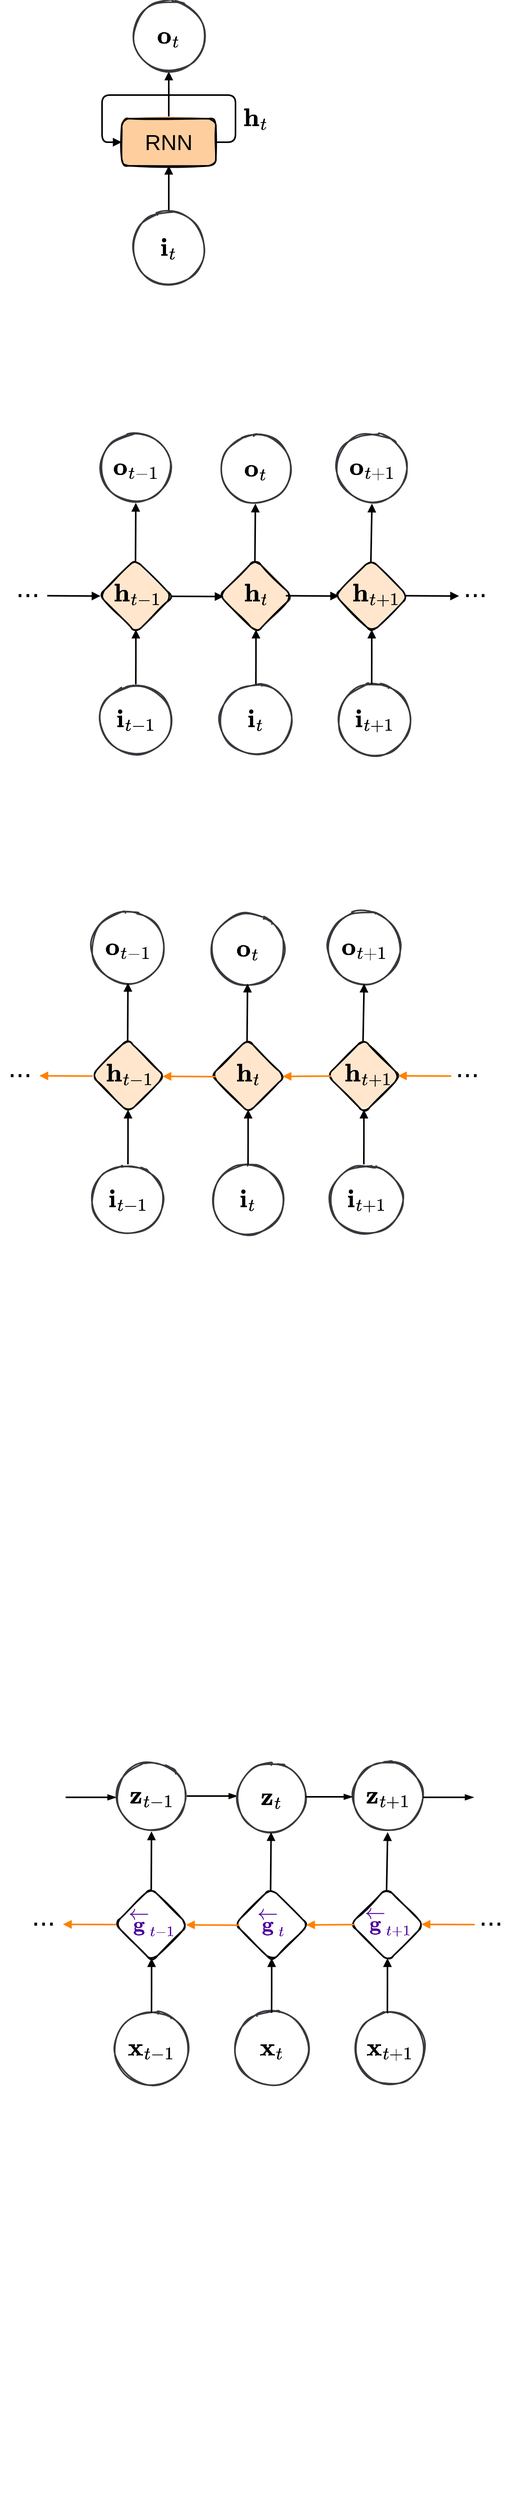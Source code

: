 <mxfile version="13.6.2" type="device"><diagram id="kZkgdb6NnNonWrFeus1N" name="Page-1"><mxGraphModel dx="1422" dy="758" grid="1" gridSize="10" guides="1" tooltips="1" connect="1" arrows="1" fold="1" page="1" pageScale="1" pageWidth="827" pageHeight="1169" math="1" shadow="0"><root><mxCell id="0"/><mxCell id="1" parent="0"/><mxCell id="1ALYnnY-vwnBncZ0Dz2a-31" value="" style="whiteSpace=wrap;html=1;fillColor=none;strokeColor=none;" parent="1" vertex="1"><mxGeometry x="100" y="2310" width="610" height="430" as="geometry"/></mxCell><mxCell id="QJwQHs2v03BADWuCXVxL-24" value="" style="rounded=1;whiteSpace=wrap;html=1;strokeWidth=2;fillWeight=4;hachureGap=8;hachureAngle=45;sketch=1;rotation=45;fillStyle=solid;fillColor=#ffe6cc;" parent="1" vertex="1"><mxGeometry x="352.5" y="805" width="67" height="65" as="geometry"/></mxCell><mxCell id="QJwQHs2v03BADWuCXVxL-22" value="" style="rounded=1;whiteSpace=wrap;html=1;strokeWidth=2;fillWeight=4;hachureGap=8;hachureAngle=45;sketch=1;rotation=45;fillColor=#ffe6cc;fillStyle=solid;" parent="1" vertex="1"><mxGeometry x="199.5" y="805" width="67" height="65" as="geometry"/></mxCell><mxCell id="QJwQHs2v03BADWuCXVxL-26" value="" style="rounded=1;whiteSpace=wrap;html=1;strokeWidth=2;fillWeight=4;hachureGap=8;hachureAngle=45;sketch=1;rotation=45;fillColor=#ffe6cc;fillStyle=solid;fontStyle=1" parent="1" vertex="1"><mxGeometry x="500" y="805" width="67" height="65" as="geometry"/></mxCell><UserObject label="&lt;span style=&quot;font-size: 27px&quot;&gt;$$ \mathbf{h}_{t+1}$$&lt;/span&gt;" placeholders="1" name="Variable" id="QJwQHs2v03BADWuCXVxL-34"><mxCell style="text;html=1;strokeColor=none;fillColor=none;align=center;verticalAlign=middle;whiteSpace=wrap;overflow=hidden;fontColor=#000000;fontStyle=1" parent="1" vertex="1"><mxGeometry x="497" y="790" width="85" height="80" as="geometry"/></mxCell></UserObject><UserObject label="&lt;span style=&quot;font-size: 27px&quot;&gt;$$ \mathbf{h}_t$$&lt;/span&gt;" placeholders="1" name="Variable" id="QJwQHs2v03BADWuCXVxL-32"><mxCell style="text;html=1;strokeColor=none;fillColor=none;align=center;verticalAlign=middle;whiteSpace=wrap;overflow=hidden;fontColor=#000000;" parent="1" vertex="1"><mxGeometry x="370" y="790" width="30" height="80" as="geometry"/></mxCell></UserObject><UserObject label="&lt;span style=&quot;font-size: 27px&quot;&gt;$$ \mathbf{h}_{t-1}$$&lt;/span&gt;" placeholders="1" name="Variable" id="QJwQHs2v03BADWuCXVxL-33"><mxCell style="text;html=1;strokeColor=none;fillColor=none;align=center;verticalAlign=middle;whiteSpace=wrap;overflow=hidden;fontColor=#000000;" parent="1" vertex="1"><mxGeometry x="193" y="790" width="85" height="80" as="geometry"/></mxCell></UserObject><mxCell id="67jXkwsrYoMYKXsP1Hy6-2" value="&lt;font style=&quot;font-size: 27px&quot;&gt;$$ \mathbf{i}_{t-1}$$&lt;/font&gt;" style="ellipse;whiteSpace=wrap;html=1;strokeWidth=2;fillWeight=2;hachureGap=8;fillStyle=solid;sketch=1;strokeColor=#36393d;fillColor=none;" parent="1" vertex="1"><mxGeometry x="188" y="950" width="90" height="90" as="geometry"/></mxCell><mxCell id="67jXkwsrYoMYKXsP1Hy6-3" style="edgeStyle=orthogonalEdgeStyle;rounded=0;orthogonalLoop=1;jettySize=auto;html=1;entryX=0.5;entryY=0;entryDx=0;entryDy=0;endArrow=none;endFill=0;strokeWidth=2;startArrow=block;startFill=1;exitX=0.953;exitY=0.965;exitDx=0;exitDy=0;exitPerimeter=0;" parent="1" source="QJwQHs2v03BADWuCXVxL-22" target="67jXkwsrYoMYKXsP1Hy6-2" edge="1"><mxGeometry relative="1" as="geometry"><mxPoint x="233.036" y="880.025" as="sourcePoint"/></mxGeometry></mxCell><mxCell id="67jXkwsrYoMYKXsP1Hy6-5" value="&lt;font style=&quot;font-size: 27px&quot;&gt;$$ \mathbf{i}_t$$&lt;/font&gt;" style="ellipse;whiteSpace=wrap;html=1;strokeWidth=2;fillWeight=2;hachureGap=8;fillStyle=solid;sketch=1;strokeColor=#36393d;fillColor=none;" parent="1" vertex="1"><mxGeometry x="341" y="950" width="90" height="90" as="geometry"/></mxCell><mxCell id="67jXkwsrYoMYKXsP1Hy6-8" value="&lt;font style=&quot;font-size: 27px&quot;&gt;$$ \mathbf{i}_{t+1}$$&lt;/font&gt;" style="ellipse;whiteSpace=wrap;html=1;strokeWidth=2;fillWeight=2;hachureGap=8;fillStyle=solid;sketch=1;strokeColor=#36393d;fillColor=none;" parent="1" vertex="1"><mxGeometry x="492" y="950" width="90" height="90" as="geometry"/></mxCell><mxCell id="QJwQHs2v03BADWuCXVxL-2" style="edgeStyle=orthogonalEdgeStyle;rounded=0;orthogonalLoop=1;jettySize=auto;html=1;exitX=0.5;exitY=0;exitDx=0;exitDy=0;endArrow=block;endFill=1;strokeWidth=2;entryX=0.5;entryY=1;entryDx=0;entryDy=0;" parent="1" source="QJwQHs2v03BADWuCXVxL-1" target="QJwQHs2v03BADWuCXVxL-3" edge="1"><mxGeometry relative="1" as="geometry"><mxPoint x="275" y="270" as="targetPoint"/></mxGeometry></mxCell><mxCell id="QJwQHs2v03BADWuCXVxL-1" value="&lt;font style=&quot;font-size: 27px&quot;&gt;$$ \mathbf{i}_t$$&lt;/font&gt;" style="ellipse;whiteSpace=wrap;html=1;strokeWidth=2;fillWeight=2;hachureGap=8;fillStyle=solid;sketch=1;strokeColor=#36393d;fillColor=none;" parent="1" vertex="1"><mxGeometry x="230" y="350" width="90" height="90" as="geometry"/></mxCell><mxCell id="QJwQHs2v03BADWuCXVxL-4" style="edgeStyle=orthogonalEdgeStyle;rounded=1;orthogonalLoop=1;jettySize=auto;html=1;endArrow=block;endFill=1;strokeWidth=2;fillColor=#dae8fc;" parent="1" source="QJwQHs2v03BADWuCXVxL-3" target="QJwQHs2v03BADWuCXVxL-3" edge="1"><mxGeometry relative="1" as="geometry"><mxPoint x="170" y="260" as="targetPoint"/><Array as="points"><mxPoint x="360" y="260"/><mxPoint x="360" y="200"/><mxPoint x="190" y="200"/><mxPoint x="190" y="260"/></Array></mxGeometry></mxCell><mxCell id="QJwQHs2v03BADWuCXVxL-5" style="edgeStyle=orthogonalEdgeStyle;rounded=0;orthogonalLoop=1;jettySize=auto;html=1;endArrow=block;endFill=1;strokeWidth=2;entryX=0.5;entryY=1;entryDx=0;entryDy=0;" parent="1" source="QJwQHs2v03BADWuCXVxL-3" target="QJwQHs2v03BADWuCXVxL-8" edge="1"><mxGeometry relative="1" as="geometry"><mxPoint x="275" y="180" as="targetPoint"/></mxGeometry></mxCell><mxCell id="QJwQHs2v03BADWuCXVxL-3" value="&lt;font style=&quot;font-size: 28px&quot;&gt;RNN&lt;/font&gt;" style="rounded=1;whiteSpace=wrap;html=1;strokeWidth=2;fillWeight=4;hachureGap=8;hachureAngle=45;sketch=1;fontSize=28;fillStyle=solid;fillColor=#FFCE9F;" parent="1" vertex="1"><mxGeometry x="215" y="230" width="120" height="60" as="geometry"/></mxCell><mxCell id="QJwQHs2v03BADWuCXVxL-7" value="&lt;span style=&quot;font-size: 27px&quot;&gt;$$ \mathbf{h}_t$$&lt;/span&gt;" style="text;html=1;align=center;verticalAlign=middle;resizable=0;points=[];autosize=1;" parent="1" vertex="1"><mxGeometry x="270" y="220" width="230" height="20" as="geometry"/></mxCell><mxCell id="QJwQHs2v03BADWuCXVxL-8" value="&lt;font style=&quot;font-size: 27px&quot;&gt;$$ \mathbf{o}_t$$&lt;/font&gt;" style="ellipse;whiteSpace=wrap;html=1;strokeWidth=2;fillWeight=2;hachureGap=8;fillStyle=solid;sketch=1;strokeColor=#36393d;fillColor=none;" parent="1" vertex="1"><mxGeometry x="230" y="80" width="90" height="90" as="geometry"/></mxCell><mxCell id="QJwQHs2v03BADWuCXVxL-23" style="edgeStyle=orthogonalEdgeStyle;rounded=0;orthogonalLoop=1;jettySize=auto;html=1;entryX=0.5;entryY=0;entryDx=0;entryDy=0;endArrow=none;endFill=0;strokeWidth=2;startArrow=block;startFill=1;exitX=0.953;exitY=0.965;exitDx=0;exitDy=0;exitPerimeter=0;" parent="1" source="QJwQHs2v03BADWuCXVxL-24" edge="1"><mxGeometry relative="1" as="geometry"><mxPoint x="386.036" y="880.025" as="sourcePoint"/><mxPoint x="386" y="950" as="targetPoint"/></mxGeometry></mxCell><mxCell id="QJwQHs2v03BADWuCXVxL-25" style="edgeStyle=orthogonalEdgeStyle;rounded=0;orthogonalLoop=1;jettySize=auto;html=1;entryX=0.5;entryY=0;entryDx=0;entryDy=0;endArrow=none;endFill=0;strokeWidth=2;startArrow=block;startFill=1;exitX=0.953;exitY=0.965;exitDx=0;exitDy=0;exitPerimeter=0;" parent="1" source="QJwQHs2v03BADWuCXVxL-26" edge="1"><mxGeometry relative="1" as="geometry"><mxPoint x="533.536" y="880.025" as="sourcePoint"/><mxPoint x="533.5" y="950" as="targetPoint"/></mxGeometry></mxCell><mxCell id="QJwQHs2v03BADWuCXVxL-30" value="" style="endArrow=block;html=1;strokeColor=#000000;strokeWidth=2;fontColor=#000000;entryX=0.074;entryY=0.957;entryDx=0;entryDy=0;entryPerimeter=0;endFill=1;" parent="1" target="QJwQHs2v03BADWuCXVxL-24" edge="1"><mxGeometry width="50" height="50" relative="1" as="geometry"><mxPoint x="277" y="838" as="sourcePoint"/><mxPoint x="350" y="855" as="targetPoint"/></mxGeometry></mxCell><mxCell id="QJwQHs2v03BADWuCXVxL-31" value="" style="endArrow=block;html=1;strokeColor=#000000;strokeWidth=2;fontColor=#000000;entryX=0.074;entryY=0.957;entryDx=0;entryDy=0;entryPerimeter=0;endFill=1;" parent="1" edge="1"><mxGeometry width="50" height="50" relative="1" as="geometry"><mxPoint x="424.19" y="837.3" as="sourcePoint"/><mxPoint x="492.003" y="837.622" as="targetPoint"/></mxGeometry></mxCell><mxCell id="QJwQHs2v03BADWuCXVxL-42" value="&lt;font style=&quot;font-size: 27px&quot;&gt;$$ \mathbf{o}_{t-1}$$&lt;/font&gt;" style="ellipse;whiteSpace=wrap;html=1;strokeWidth=2;fillWeight=2;hachureGap=8;fillStyle=solid;sketch=1;strokeColor=#36393d;fillColor=none;" parent="1" vertex="1"><mxGeometry x="188" y="629" width="90" height="90" as="geometry"/></mxCell><mxCell id="QJwQHs2v03BADWuCXVxL-43" value="&lt;font style=&quot;font-size: 27px&quot;&gt;$$ \mathbf{o}_t$$&lt;/font&gt;" style="ellipse;whiteSpace=wrap;html=1;strokeWidth=2;fillWeight=2;hachureGap=8;fillStyle=solid;sketch=1;strokeColor=#36393d;fillColor=none;" parent="1" vertex="1"><mxGeometry x="341" y="631" width="90" height="90" as="geometry"/></mxCell><mxCell id="QJwQHs2v03BADWuCXVxL-44" value="&lt;font style=&quot;font-size: 27px&quot;&gt;$$ \mathbf{o}_{t+1}$$&lt;/font&gt;" style="ellipse;whiteSpace=wrap;html=1;strokeWidth=2;fillWeight=2;hachureGap=8;fillStyle=solid;sketch=1;strokeColor=#36393d;fillColor=none;" parent="1" vertex="1"><mxGeometry x="489" y="629" width="90" height="90" as="geometry"/></mxCell><mxCell id="QJwQHs2v03BADWuCXVxL-50" value="" style="endArrow=block;html=1;strokeColor=#000000;strokeWidth=2;fontColor=#000000;entryX=0.5;entryY=1;entryDx=0;entryDy=0;exitX=0.045;exitY=0.039;exitDx=0;exitDy=0;endFill=1;exitPerimeter=0;" parent="1" source="QJwQHs2v03BADWuCXVxL-22" edge="1"><mxGeometry width="50" height="50" relative="1" as="geometry"><mxPoint x="232.293" y="798.831" as="sourcePoint"/><mxPoint x="233" y="719" as="targetPoint"/></mxGeometry></mxCell><mxCell id="QJwQHs2v03BADWuCXVxL-51" value="" style="endArrow=block;html=1;strokeColor=#000000;strokeWidth=2;fontColor=#000000;entryX=0.5;entryY=1;entryDx=0;entryDy=0;exitX=0.042;exitY=0.056;exitDx=0;exitDy=0;endFill=1;exitPerimeter=0;" parent="1" source="QJwQHs2v03BADWuCXVxL-24" edge="1"><mxGeometry width="50" height="50" relative="1" as="geometry"><mxPoint x="384.643" y="799.831" as="sourcePoint"/><mxPoint x="385.35" y="720" as="targetPoint"/></mxGeometry></mxCell><mxCell id="QJwQHs2v03BADWuCXVxL-52" value="" style="endArrow=block;html=1;strokeColor=#000000;strokeWidth=2;fontColor=#000000;entryX=0.5;entryY=1;entryDx=0;entryDy=0;endFill=1;exitX=0.033;exitY=0.041;exitDx=0;exitDy=0;exitPerimeter=0;" parent="1" source="QJwQHs2v03BADWuCXVxL-26" edge="1"><mxGeometry width="50" height="50" relative="1" as="geometry"><mxPoint x="534" y="790" as="sourcePoint"/><mxPoint x="533.85" y="720" as="targetPoint"/></mxGeometry></mxCell><mxCell id="QJwQHs2v03BADWuCXVxL-53" value="" style="endArrow=block;html=1;strokeColor=#000000;strokeWidth=2;fontColor=#000000;entryX=0.074;entryY=0.957;entryDx=0;entryDy=0;entryPerimeter=0;endFill=1;" parent="1" edge="1"><mxGeometry width="50" height="50" relative="1" as="geometry"><mxPoint x="120.19" y="837.3" as="sourcePoint"/><mxPoint x="188.003" y="837.622" as="targetPoint"/></mxGeometry></mxCell><mxCell id="QJwQHs2v03BADWuCXVxL-54" value="" style="endArrow=block;html=1;strokeColor=#000000;strokeWidth=2;fontColor=#000000;entryX=0.074;entryY=0.957;entryDx=0;entryDy=0;entryPerimeter=0;endFill=1;" parent="1" edge="1"><mxGeometry width="50" height="50" relative="1" as="geometry"><mxPoint x="577" y="837.3" as="sourcePoint"/><mxPoint x="644.813" y="837.622" as="targetPoint"/></mxGeometry></mxCell><mxCell id="QJwQHs2v03BADWuCXVxL-55" value="&lt;font style=&quot;font-size: 36px&quot;&gt;...&lt;/font&gt;" style="text;html=1;align=center;verticalAlign=middle;resizable=0;points=[];autosize=1;fontColor=#000000;" parent="1" vertex="1"><mxGeometry x="70" y="811" width="50" height="30" as="geometry"/></mxCell><mxCell id="QJwQHs2v03BADWuCXVxL-56" value="&lt;font style=&quot;font-size: 36px&quot;&gt;...&lt;/font&gt;" style="text;html=1;align=center;verticalAlign=middle;resizable=0;points=[];autosize=1;fontColor=#000000;" parent="1" vertex="1"><mxGeometry x="640" y="811" width="50" height="30" as="geometry"/></mxCell><mxCell id="H3i1DQ8BW9l0I3r4bIew-1" value="" style="rounded=1;whiteSpace=wrap;html=1;strokeWidth=2;fillWeight=4;hachureGap=8;hachureAngle=45;sketch=1;rotation=45;fillStyle=solid;fillColor=#ffe6cc;" parent="1" vertex="1"><mxGeometry x="342.5" y="1416" width="67" height="65" as="geometry"/></mxCell><mxCell id="H3i1DQ8BW9l0I3r4bIew-2" value="" style="rounded=1;whiteSpace=wrap;html=1;strokeWidth=2;fillWeight=4;hachureGap=8;hachureAngle=45;sketch=1;rotation=45;fillColor=#ffe6cc;fillStyle=solid;" parent="1" vertex="1"><mxGeometry x="189.5" y="1416" width="67" height="65" as="geometry"/></mxCell><mxCell id="H3i1DQ8BW9l0I3r4bIew-3" value="" style="rounded=1;whiteSpace=wrap;html=1;strokeWidth=2;fillWeight=4;hachureGap=8;hachureAngle=45;sketch=1;rotation=45;fillColor=#ffe6cc;fillStyle=solid;fontStyle=1" parent="1" vertex="1"><mxGeometry x="490" y="1416" width="67" height="65" as="geometry"/></mxCell><UserObject label="&lt;span style=&quot;font-size: 27px&quot;&gt;$$ \mathbf{h}_{t+1}$$&lt;/span&gt;" placeholders="1" name="Variable" id="H3i1DQ8BW9l0I3r4bIew-4"><mxCell style="text;html=1;strokeColor=none;fillColor=none;align=center;verticalAlign=middle;whiteSpace=wrap;overflow=hidden;fontColor=#000000;fontStyle=1" parent="1" vertex="1"><mxGeometry x="487" y="1401" width="85" height="80" as="geometry"/></mxCell></UserObject><UserObject label="&lt;span style=&quot;font-size: 27px&quot;&gt;$$ \mathbf{h}_t$$&lt;/span&gt;" placeholders="1" name="Variable" id="H3i1DQ8BW9l0I3r4bIew-5"><mxCell style="text;html=1;strokeColor=none;fillColor=none;align=center;verticalAlign=middle;whiteSpace=wrap;overflow=hidden;fontColor=#000000;" parent="1" vertex="1"><mxGeometry x="360" y="1401" width="30" height="80" as="geometry"/></mxCell></UserObject><UserObject label="&lt;span style=&quot;font-size: 27px&quot;&gt;$$ \mathbf{h}_{t-1}$$&lt;/span&gt;" placeholders="1" name="Variable" id="H3i1DQ8BW9l0I3r4bIew-6"><mxCell style="text;html=1;strokeColor=none;fillColor=none;align=center;verticalAlign=middle;whiteSpace=wrap;overflow=hidden;fontColor=#000000;" parent="1" vertex="1"><mxGeometry x="183" y="1401" width="85" height="80" as="geometry"/></mxCell></UserObject><mxCell id="H3i1DQ8BW9l0I3r4bIew-7" value="&lt;font style=&quot;font-size: 27px&quot;&gt;$$ \mathbf{i}_{t-1}$$&lt;/font&gt;" style="ellipse;whiteSpace=wrap;html=1;strokeWidth=2;fillWeight=2;hachureGap=8;fillStyle=solid;sketch=1;strokeColor=#36393d;fillColor=none;" parent="1" vertex="1"><mxGeometry x="178" y="1561" width="90" height="90" as="geometry"/></mxCell><mxCell id="H3i1DQ8BW9l0I3r4bIew-8" style="edgeStyle=orthogonalEdgeStyle;rounded=0;orthogonalLoop=1;jettySize=auto;html=1;entryX=0.5;entryY=0;entryDx=0;entryDy=0;endArrow=none;endFill=0;strokeWidth=2;startArrow=block;startFill=1;exitX=0.953;exitY=0.965;exitDx=0;exitDy=0;exitPerimeter=0;" parent="1" source="H3i1DQ8BW9l0I3r4bIew-2" target="H3i1DQ8BW9l0I3r4bIew-7" edge="1"><mxGeometry relative="1" as="geometry"><mxPoint x="223.036" y="1491.025" as="sourcePoint"/></mxGeometry></mxCell><mxCell id="H3i1DQ8BW9l0I3r4bIew-9" value="&lt;font style=&quot;font-size: 27px&quot;&gt;$$ \mathbf{i}_t$$&lt;/font&gt;" style="ellipse;whiteSpace=wrap;html=1;strokeWidth=2;fillWeight=2;hachureGap=8;fillStyle=solid;sketch=1;strokeColor=#36393d;fillColor=none;" parent="1" vertex="1"><mxGeometry x="331" y="1561" width="90" height="90" as="geometry"/></mxCell><mxCell id="H3i1DQ8BW9l0I3r4bIew-10" value="&lt;font style=&quot;font-size: 27px&quot;&gt;$$ \mathbf{i}_{t+1}$$&lt;/font&gt;" style="ellipse;whiteSpace=wrap;html=1;strokeWidth=2;fillWeight=2;hachureGap=8;fillStyle=solid;sketch=1;strokeColor=#36393d;fillColor=none;" parent="1" vertex="1"><mxGeometry x="482" y="1561" width="90" height="90" as="geometry"/></mxCell><mxCell id="H3i1DQ8BW9l0I3r4bIew-11" style="edgeStyle=orthogonalEdgeStyle;rounded=0;orthogonalLoop=1;jettySize=auto;html=1;entryX=0.5;entryY=0;entryDx=0;entryDy=0;endArrow=none;endFill=0;strokeWidth=2;startArrow=block;startFill=1;exitX=0.953;exitY=0.965;exitDx=0;exitDy=0;exitPerimeter=0;" parent="1" source="H3i1DQ8BW9l0I3r4bIew-1" edge="1"><mxGeometry relative="1" as="geometry"><mxPoint x="376.036" y="1491.025" as="sourcePoint"/><mxPoint x="376" y="1561" as="targetPoint"/></mxGeometry></mxCell><mxCell id="H3i1DQ8BW9l0I3r4bIew-12" style="edgeStyle=orthogonalEdgeStyle;rounded=0;orthogonalLoop=1;jettySize=auto;html=1;entryX=0.5;entryY=0;entryDx=0;entryDy=0;endArrow=none;endFill=0;strokeWidth=2;startArrow=block;startFill=1;exitX=0.953;exitY=0.965;exitDx=0;exitDy=0;exitPerimeter=0;" parent="1" source="H3i1DQ8BW9l0I3r4bIew-3" edge="1"><mxGeometry relative="1" as="geometry"><mxPoint x="523.536" y="1491.025" as="sourcePoint"/><mxPoint x="523.5" y="1561" as="targetPoint"/></mxGeometry></mxCell><mxCell id="H3i1DQ8BW9l0I3r4bIew-13" value="" style="endArrow=none;html=1;strokeWidth=2;fontColor=#000000;entryX=0.074;entryY=0.957;entryDx=0;entryDy=0;entryPerimeter=0;endFill=0;startArrow=block;startFill=1;fillColor=#ffe6cc;strokeColor=#FF8000;" parent="1" target="H3i1DQ8BW9l0I3r4bIew-1" edge="1"><mxGeometry width="50" height="50" relative="1" as="geometry"><mxPoint x="267" y="1449.0" as="sourcePoint"/><mxPoint x="340" y="1466" as="targetPoint"/></mxGeometry></mxCell><mxCell id="H3i1DQ8BW9l0I3r4bIew-14" value="" style="endArrow=none;html=1;strokeWidth=2;fontColor=#000000;entryX=0.074;entryY=0.957;entryDx=0;entryDy=0;entryPerimeter=0;endFill=0;startArrow=block;startFill=1;fillColor=#ffe6cc;strokeColor=#FF8000;" parent="1" edge="1"><mxGeometry width="50" height="50" relative="1" as="geometry"><mxPoint x="420" y="1449" as="sourcePoint"/><mxPoint x="482.003" y="1448.622" as="targetPoint"/></mxGeometry></mxCell><mxCell id="H3i1DQ8BW9l0I3r4bIew-15" value="&lt;font style=&quot;font-size: 27px&quot;&gt;$$ \mathbf{o}_{t-1}$$&lt;/font&gt;" style="ellipse;whiteSpace=wrap;html=1;strokeWidth=2;fillWeight=2;hachureGap=8;fillStyle=solid;sketch=1;strokeColor=#36393d;fillColor=none;" parent="1" vertex="1"><mxGeometry x="178" y="1240" width="90" height="90" as="geometry"/></mxCell><mxCell id="H3i1DQ8BW9l0I3r4bIew-16" value="&lt;font style=&quot;font-size: 27px&quot;&gt;$$ \mathbf{o}_t$$&lt;/font&gt;" style="ellipse;whiteSpace=wrap;html=1;strokeWidth=2;fillWeight=2;hachureGap=8;fillStyle=solid;sketch=1;strokeColor=#36393d;fillColor=none;" parent="1" vertex="1"><mxGeometry x="331" y="1242" width="90" height="90" as="geometry"/></mxCell><mxCell id="H3i1DQ8BW9l0I3r4bIew-17" value="&lt;font style=&quot;font-size: 27px&quot;&gt;$$ \mathbf{o}_{t+1}$$&lt;/font&gt;" style="ellipse;whiteSpace=wrap;html=1;strokeWidth=2;fillWeight=2;hachureGap=8;fillStyle=solid;sketch=1;strokeColor=#36393d;fillColor=none;" parent="1" vertex="1"><mxGeometry x="479" y="1240" width="90" height="90" as="geometry"/></mxCell><mxCell id="H3i1DQ8BW9l0I3r4bIew-18" value="" style="endArrow=block;html=1;strokeColor=#000000;strokeWidth=2;fontColor=#000000;entryX=0.5;entryY=1;entryDx=0;entryDy=0;exitX=0.045;exitY=0.039;exitDx=0;exitDy=0;endFill=1;exitPerimeter=0;" parent="1" source="H3i1DQ8BW9l0I3r4bIew-2" edge="1"><mxGeometry width="50" height="50" relative="1" as="geometry"><mxPoint x="222.293" y="1409.831" as="sourcePoint"/><mxPoint x="223" y="1330" as="targetPoint"/></mxGeometry></mxCell><mxCell id="H3i1DQ8BW9l0I3r4bIew-19" value="" style="endArrow=block;html=1;strokeColor=#000000;strokeWidth=2;fontColor=#000000;entryX=0.5;entryY=1;entryDx=0;entryDy=0;exitX=0.042;exitY=0.056;exitDx=0;exitDy=0;endFill=1;exitPerimeter=0;" parent="1" source="H3i1DQ8BW9l0I3r4bIew-1" edge="1"><mxGeometry width="50" height="50" relative="1" as="geometry"><mxPoint x="374.643" y="1410.831" as="sourcePoint"/><mxPoint x="375.35" y="1331" as="targetPoint"/></mxGeometry></mxCell><mxCell id="H3i1DQ8BW9l0I3r4bIew-20" value="" style="endArrow=block;html=1;strokeColor=#000000;strokeWidth=2;fontColor=#000000;entryX=0.5;entryY=1;entryDx=0;entryDy=0;endFill=1;exitX=0.033;exitY=0.041;exitDx=0;exitDy=0;exitPerimeter=0;" parent="1" source="H3i1DQ8BW9l0I3r4bIew-3" edge="1"><mxGeometry width="50" height="50" relative="1" as="geometry"><mxPoint x="524" y="1401" as="sourcePoint"/><mxPoint x="523.85" y="1331" as="targetPoint"/></mxGeometry></mxCell><mxCell id="H3i1DQ8BW9l0I3r4bIew-21" value="" style="endArrow=none;html=1;strokeWidth=2;fontColor=#000000;entryX=0.074;entryY=0.957;entryDx=0;entryDy=0;entryPerimeter=0;endFill=0;startArrow=block;startFill=1;fillColor=#ffe6cc;strokeColor=#FF8000;" parent="1" edge="1"><mxGeometry width="50" height="50" relative="1" as="geometry"><mxPoint x="110.19" y="1448.3" as="sourcePoint"/><mxPoint x="178.003" y="1448.622" as="targetPoint"/></mxGeometry></mxCell><mxCell id="H3i1DQ8BW9l0I3r4bIew-22" value="" style="endArrow=none;html=1;strokeWidth=2;fontColor=#000000;entryX=0.074;entryY=0.957;entryDx=0;entryDy=0;entryPerimeter=0;endFill=0;startArrow=block;startFill=1;fillColor=#f8cecc;strokeColor=#FF8000;" parent="1" edge="1"><mxGeometry width="50" height="50" relative="1" as="geometry"><mxPoint x="567" y="1448.3" as="sourcePoint"/><mxPoint x="634.813" y="1448.622" as="targetPoint"/></mxGeometry></mxCell><mxCell id="H3i1DQ8BW9l0I3r4bIew-23" value="&lt;font style=&quot;font-size: 36px&quot;&gt;...&lt;/font&gt;" style="text;html=1;align=center;verticalAlign=middle;resizable=0;points=[];autosize=1;fontColor=#000000;" parent="1" vertex="1"><mxGeometry x="60" y="1422" width="50" height="30" as="geometry"/></mxCell><mxCell id="H3i1DQ8BW9l0I3r4bIew-24" value="&lt;font style=&quot;font-size: 36px&quot;&gt;...&lt;/font&gt;" style="text;html=1;align=center;verticalAlign=middle;resizable=0;points=[];autosize=1;fontColor=#000000;" parent="1" vertex="1"><mxGeometry x="630" y="1422" width="50" height="30" as="geometry"/></mxCell><mxCell id="1ALYnnY-vwnBncZ0Dz2a-1" value="" style="rounded=1;whiteSpace=wrap;html=1;strokeWidth=2;fillWeight=4;hachureGap=8;hachureAngle=45;sketch=1;rotation=45;fillStyle=solid;fillColor=none;" parent="1" vertex="1"><mxGeometry x="372.5" y="2496" width="67" height="65" as="geometry"/></mxCell><mxCell id="1ALYnnY-vwnBncZ0Dz2a-2" value="" style="rounded=1;whiteSpace=wrap;html=1;strokeWidth=2;fillWeight=4;hachureGap=8;hachureAngle=45;sketch=1;rotation=45;fillStyle=solid;fillColor=none;" parent="1" vertex="1"><mxGeometry x="219.5" y="2496" width="67" height="65" as="geometry"/></mxCell><mxCell id="1ALYnnY-vwnBncZ0Dz2a-3" value="" style="rounded=1;whiteSpace=wrap;html=1;strokeWidth=2;fillWeight=4;hachureGap=8;hachureAngle=45;sketch=1;rotation=45;fillStyle=solid;fontStyle=1;fillColor=none;" parent="1" vertex="1"><mxGeometry x="520" y="2496" width="67" height="65" as="geometry"/></mxCell><UserObject label="&lt;span style=&quot;font-weight: 400&quot;&gt;&lt;font style=&quot;font-size: 22px&quot; color=&quot;#4c0099&quot;&gt;$$ \overleftarrow{\mathbf{g}}_{t+1}$$&lt;/font&gt;&lt;/span&gt;" placeholders="1" name="Variable" id="1ALYnnY-vwnBncZ0Dz2a-4"><mxCell style="text;html=1;strokeColor=none;fillColor=none;align=center;verticalAlign=middle;whiteSpace=wrap;overflow=hidden;fontColor=#000000;fontStyle=1" parent="1" vertex="1"><mxGeometry x="511" y="2480" width="87" height="80" as="geometry"/></mxCell></UserObject><UserObject label="&lt;span style=&quot;font-size: 22px&quot;&gt;&lt;font color=&quot;#4c0099&quot;&gt;$$ \overleftarrow{\mathbf{g}}_{t}$$&lt;/font&gt;&lt;/span&gt;" placeholders="1" name="Variable" id="1ALYnnY-vwnBncZ0Dz2a-5"><mxCell style="text;html=1;fillColor=none;align=center;verticalAlign=middle;whiteSpace=wrap;overflow=hidden;fontColor=#000000;" parent="1" vertex="1"><mxGeometry x="376" y="2481" width="60" height="80" as="geometry"/></mxCell></UserObject><UserObject label="&lt;span style=&quot;font-size: 22px&quot;&gt;&lt;font color=&quot;#4c0099&quot;&gt;$$ \overleftarrow{\mathbf{g}}_{t-1}$$&lt;/font&gt;&lt;/span&gt;" placeholders="1" name="Variable" id="1ALYnnY-vwnBncZ0Dz2a-6"><mxCell style="text;html=1;strokeColor=none;fillColor=none;align=center;verticalAlign=middle;whiteSpace=wrap;overflow=hidden;fontColor=#000000;" parent="1" vertex="1"><mxGeometry x="211" y="2481" width="85" height="80" as="geometry"/></mxCell></UserObject><mxCell id="1ALYnnY-vwnBncZ0Dz2a-7" value="&lt;font style=&quot;font-size: 27px&quot;&gt;$$ \mathbf{x}_{t-1}$$&lt;/font&gt;" style="ellipse;whiteSpace=wrap;html=1;strokeWidth=2;fillWeight=2;hachureGap=8;fillStyle=solid;sketch=1;strokeColor=#36393d;fillColor=none;" parent="1" vertex="1"><mxGeometry x="208" y="2641" width="90" height="90" as="geometry"/></mxCell><mxCell id="1ALYnnY-vwnBncZ0Dz2a-8" style="edgeStyle=orthogonalEdgeStyle;rounded=0;orthogonalLoop=1;jettySize=auto;html=1;entryX=0.5;entryY=0;entryDx=0;entryDy=0;endArrow=none;endFill=0;strokeWidth=2;startArrow=block;startFill=1;exitX=0.953;exitY=0.965;exitDx=0;exitDy=0;exitPerimeter=0;" parent="1" source="1ALYnnY-vwnBncZ0Dz2a-2" target="1ALYnnY-vwnBncZ0Dz2a-7" edge="1"><mxGeometry relative="1" as="geometry"><mxPoint x="253.036" y="2571.025" as="sourcePoint"/></mxGeometry></mxCell><mxCell id="1ALYnnY-vwnBncZ0Dz2a-9" value="&lt;font style=&quot;font-size: 27px&quot;&gt;$$ \mathbf{x}_t$$&lt;/font&gt;" style="ellipse;whiteSpace=wrap;html=1;strokeWidth=2;fillWeight=2;hachureGap=8;fillStyle=solid;sketch=1;strokeColor=#36393d;fillColor=none;" parent="1" vertex="1"><mxGeometry x="361" y="2641" width="90" height="90" as="geometry"/></mxCell><mxCell id="1ALYnnY-vwnBncZ0Dz2a-10" value="&lt;font style=&quot;font-size: 27px&quot;&gt;$$ \mathbf{x}_{t+1}$$&lt;/font&gt;" style="ellipse;whiteSpace=wrap;html=1;strokeWidth=2;fillWeight=2;hachureGap=8;fillStyle=solid;sketch=1;strokeColor=#36393d;fillColor=none;" parent="1" vertex="1"><mxGeometry x="512" y="2641" width="90" height="90" as="geometry"/></mxCell><mxCell id="1ALYnnY-vwnBncZ0Dz2a-11" style="edgeStyle=orthogonalEdgeStyle;rounded=0;orthogonalLoop=1;jettySize=auto;html=1;entryX=0.5;entryY=0;entryDx=0;entryDy=0;endArrow=none;endFill=0;strokeWidth=2;startArrow=block;startFill=1;exitX=0.953;exitY=0.965;exitDx=0;exitDy=0;exitPerimeter=0;" parent="1" source="1ALYnnY-vwnBncZ0Dz2a-1" edge="1"><mxGeometry relative="1" as="geometry"><mxPoint x="406.036" y="2571.025" as="sourcePoint"/><mxPoint x="406" y="2641" as="targetPoint"/></mxGeometry></mxCell><mxCell id="1ALYnnY-vwnBncZ0Dz2a-12" style="edgeStyle=orthogonalEdgeStyle;rounded=0;orthogonalLoop=1;jettySize=auto;html=1;entryX=0.5;entryY=0;entryDx=0;entryDy=0;endArrow=none;endFill=0;strokeWidth=2;startArrow=block;startFill=1;exitX=0.953;exitY=0.965;exitDx=0;exitDy=0;exitPerimeter=0;" parent="1" source="1ALYnnY-vwnBncZ0Dz2a-3" edge="1"><mxGeometry relative="1" as="geometry"><mxPoint x="553.536" y="2571.025" as="sourcePoint"/><mxPoint x="553.5" y="2641" as="targetPoint"/></mxGeometry></mxCell><mxCell id="1ALYnnY-vwnBncZ0Dz2a-13" value="" style="endArrow=none;html=1;strokeWidth=2;fontColor=#000000;entryX=0.074;entryY=0.957;entryDx=0;entryDy=0;entryPerimeter=0;endFill=0;startArrow=block;startFill=1;fillColor=#ffe6cc;strokeColor=#FF8000;" parent="1" target="1ALYnnY-vwnBncZ0Dz2a-1" edge="1"><mxGeometry width="50" height="50" relative="1" as="geometry"><mxPoint x="297" y="2529" as="sourcePoint"/><mxPoint x="370" y="2546" as="targetPoint"/></mxGeometry></mxCell><mxCell id="1ALYnnY-vwnBncZ0Dz2a-14" value="" style="endArrow=none;html=1;strokeWidth=2;fontColor=#000000;entryX=0.074;entryY=0.957;entryDx=0;entryDy=0;entryPerimeter=0;endFill=0;startArrow=block;startFill=1;fillColor=#ffe6cc;strokeColor=#FF8000;" parent="1" edge="1"><mxGeometry width="50" height="50" relative="1" as="geometry"><mxPoint x="450" y="2529" as="sourcePoint"/><mxPoint x="512.003" y="2528.622" as="targetPoint"/></mxGeometry></mxCell><mxCell id="1ALYnnY-vwnBncZ0Dz2a-26" style="edgeStyle=orthogonalEdgeStyle;rounded=0;orthogonalLoop=1;jettySize=auto;html=1;exitX=1;exitY=0.5;exitDx=0;exitDy=0;entryX=0.015;entryY=0.478;entryDx=0;entryDy=0;entryPerimeter=0;endArrow=blockThin;endFill=1;strokeWidth=2;" parent="1" source="1ALYnnY-vwnBncZ0Dz2a-15" target="1ALYnnY-vwnBncZ0Dz2a-16" edge="1"><mxGeometry relative="1" as="geometry"/></mxCell><mxCell id="1ALYnnY-vwnBncZ0Dz2a-15" value="&lt;font style=&quot;font-size: 27px&quot;&gt;$$ \mathbf{z}_{t-1}$$&lt;/font&gt;" style="ellipse;whiteSpace=wrap;html=1;strokeWidth=2;fillWeight=2;hachureGap=8;fillStyle=solid;sketch=1;strokeColor=#36393d;fillColor=none;" parent="1" vertex="1"><mxGeometry x="208" y="2320" width="90" height="90" as="geometry"/></mxCell><mxCell id="1ALYnnY-vwnBncZ0Dz2a-16" value="&lt;font style=&quot;font-size: 27px&quot;&gt;$$ \mathbf{z}_t$$&lt;/font&gt;" style="ellipse;whiteSpace=wrap;html=1;strokeWidth=2;fillWeight=2;hachureGap=8;fillStyle=solid;sketch=1;strokeColor=#36393d;fillColor=none;" parent="1" vertex="1"><mxGeometry x="361" y="2322" width="90" height="90" as="geometry"/></mxCell><mxCell id="1ALYnnY-vwnBncZ0Dz2a-17" value="&lt;font style=&quot;font-size: 27px&quot;&gt;$$ \mathbf{z}_{t+1}$$&lt;/font&gt;" style="ellipse;whiteSpace=wrap;html=1;strokeWidth=2;fillWeight=2;hachureGap=8;fillStyle=solid;sketch=1;strokeColor=#36393d;fillColor=none;" parent="1" vertex="1"><mxGeometry x="509" y="2320" width="90" height="90" as="geometry"/></mxCell><mxCell id="1ALYnnY-vwnBncZ0Dz2a-18" value="" style="endArrow=block;html=1;strokeColor=#000000;strokeWidth=2;fontColor=#000000;entryX=0.5;entryY=1;entryDx=0;entryDy=0;exitX=0.045;exitY=0.039;exitDx=0;exitDy=0;endFill=1;exitPerimeter=0;" parent="1" source="1ALYnnY-vwnBncZ0Dz2a-2" edge="1"><mxGeometry width="50" height="50" relative="1" as="geometry"><mxPoint x="252.293" y="2489.831" as="sourcePoint"/><mxPoint x="253" y="2410" as="targetPoint"/></mxGeometry></mxCell><mxCell id="1ALYnnY-vwnBncZ0Dz2a-19" value="" style="endArrow=block;html=1;strokeColor=#000000;strokeWidth=2;fontColor=#000000;entryX=0.5;entryY=1;entryDx=0;entryDy=0;exitX=0.042;exitY=0.056;exitDx=0;exitDy=0;endFill=1;exitPerimeter=0;" parent="1" source="1ALYnnY-vwnBncZ0Dz2a-1" edge="1"><mxGeometry width="50" height="50" relative="1" as="geometry"><mxPoint x="404.643" y="2490.831" as="sourcePoint"/><mxPoint x="405.35" y="2411" as="targetPoint"/></mxGeometry></mxCell><mxCell id="1ALYnnY-vwnBncZ0Dz2a-20" value="" style="endArrow=block;html=1;strokeColor=#000000;strokeWidth=2;fontColor=#000000;entryX=0.5;entryY=1;entryDx=0;entryDy=0;endFill=1;exitX=0.033;exitY=0.041;exitDx=0;exitDy=0;exitPerimeter=0;" parent="1" source="1ALYnnY-vwnBncZ0Dz2a-3" edge="1"><mxGeometry width="50" height="50" relative="1" as="geometry"><mxPoint x="554" y="2481" as="sourcePoint"/><mxPoint x="553.85" y="2411" as="targetPoint"/></mxGeometry></mxCell><mxCell id="1ALYnnY-vwnBncZ0Dz2a-21" value="" style="endArrow=none;html=1;strokeWidth=2;fontColor=#000000;entryX=0.074;entryY=0.957;entryDx=0;entryDy=0;entryPerimeter=0;endFill=0;startArrow=block;startFill=1;fillColor=#ffe6cc;strokeColor=#FF8000;" parent="1" edge="1"><mxGeometry width="50" height="50" relative="1" as="geometry"><mxPoint x="140.19" y="2528.3" as="sourcePoint"/><mxPoint x="208.003" y="2528.622" as="targetPoint"/></mxGeometry></mxCell><mxCell id="1ALYnnY-vwnBncZ0Dz2a-22" value="" style="endArrow=none;html=1;strokeWidth=2;fontColor=#000000;entryX=0.074;entryY=0.957;entryDx=0;entryDy=0;entryPerimeter=0;endFill=0;startArrow=block;startFill=1;fillColor=#f8cecc;strokeColor=#FF8000;" parent="1" edge="1"><mxGeometry width="50" height="50" relative="1" as="geometry"><mxPoint x="597" y="2528.3" as="sourcePoint"/><mxPoint x="664.813" y="2528.622" as="targetPoint"/></mxGeometry></mxCell><mxCell id="1ALYnnY-vwnBncZ0Dz2a-23" value="&lt;font style=&quot;font-size: 36px&quot;&gt;...&lt;/font&gt;" style="text;html=1;align=center;verticalAlign=middle;resizable=0;points=[];autosize=1;fontColor=#000000;" parent="1" vertex="1"><mxGeometry x="90" y="2502" width="50" height="30" as="geometry"/></mxCell><mxCell id="1ALYnnY-vwnBncZ0Dz2a-24" value="&lt;font style=&quot;font-size: 36px&quot;&gt;...&lt;/font&gt;" style="text;html=1;align=center;verticalAlign=middle;resizable=0;points=[];autosize=1;fontColor=#000000;" parent="1" vertex="1"><mxGeometry x="660" y="2502" width="50" height="30" as="geometry"/></mxCell><mxCell id="1ALYnnY-vwnBncZ0Dz2a-28" style="edgeStyle=orthogonalEdgeStyle;rounded=0;orthogonalLoop=1;jettySize=auto;html=1;endArrow=blockThin;endFill=1;strokeWidth=2;" parent="1" edge="1"><mxGeometry relative="1" as="geometry"><mxPoint x="449" y="2366" as="sourcePoint"/><mxPoint x="509" y="2366" as="targetPoint"/></mxGeometry></mxCell><mxCell id="1ALYnnY-vwnBncZ0Dz2a-29" style="edgeStyle=orthogonalEdgeStyle;rounded=0;orthogonalLoop=1;jettySize=auto;html=1;exitX=1;exitY=0.5;exitDx=0;exitDy=0;entryX=0.015;entryY=0.478;entryDx=0;entryDy=0;entryPerimeter=0;endArrow=blockThin;endFill=1;strokeWidth=2;" parent="1" edge="1"><mxGeometry relative="1" as="geometry"><mxPoint x="143.65" y="2366.66" as="sourcePoint"/><mxPoint x="208.0" y="2366.68" as="targetPoint"/></mxGeometry></mxCell><mxCell id="1ALYnnY-vwnBncZ0Dz2a-30" style="edgeStyle=orthogonalEdgeStyle;rounded=0;orthogonalLoop=1;jettySize=auto;html=1;exitX=1;exitY=0.5;exitDx=0;exitDy=0;entryX=0.015;entryY=0.478;entryDx=0;entryDy=0;entryPerimeter=0;endArrow=blockThin;endFill=1;strokeWidth=2;" parent="1" edge="1"><mxGeometry relative="1" as="geometry"><mxPoint x="599.0" y="2366.66" as="sourcePoint"/><mxPoint x="663.35" y="2366.68" as="targetPoint"/></mxGeometry></mxCell><mxCell id="1ALYnnY-vwnBncZ0Dz2a-35" value="" style="whiteSpace=wrap;html=1;fillColor=none;strokeColor=none;" parent="1" vertex="1"><mxGeometry x="114" y="2830" width="610" height="430" as="geometry"/></mxCell></root></mxGraphModel></diagram></mxfile>